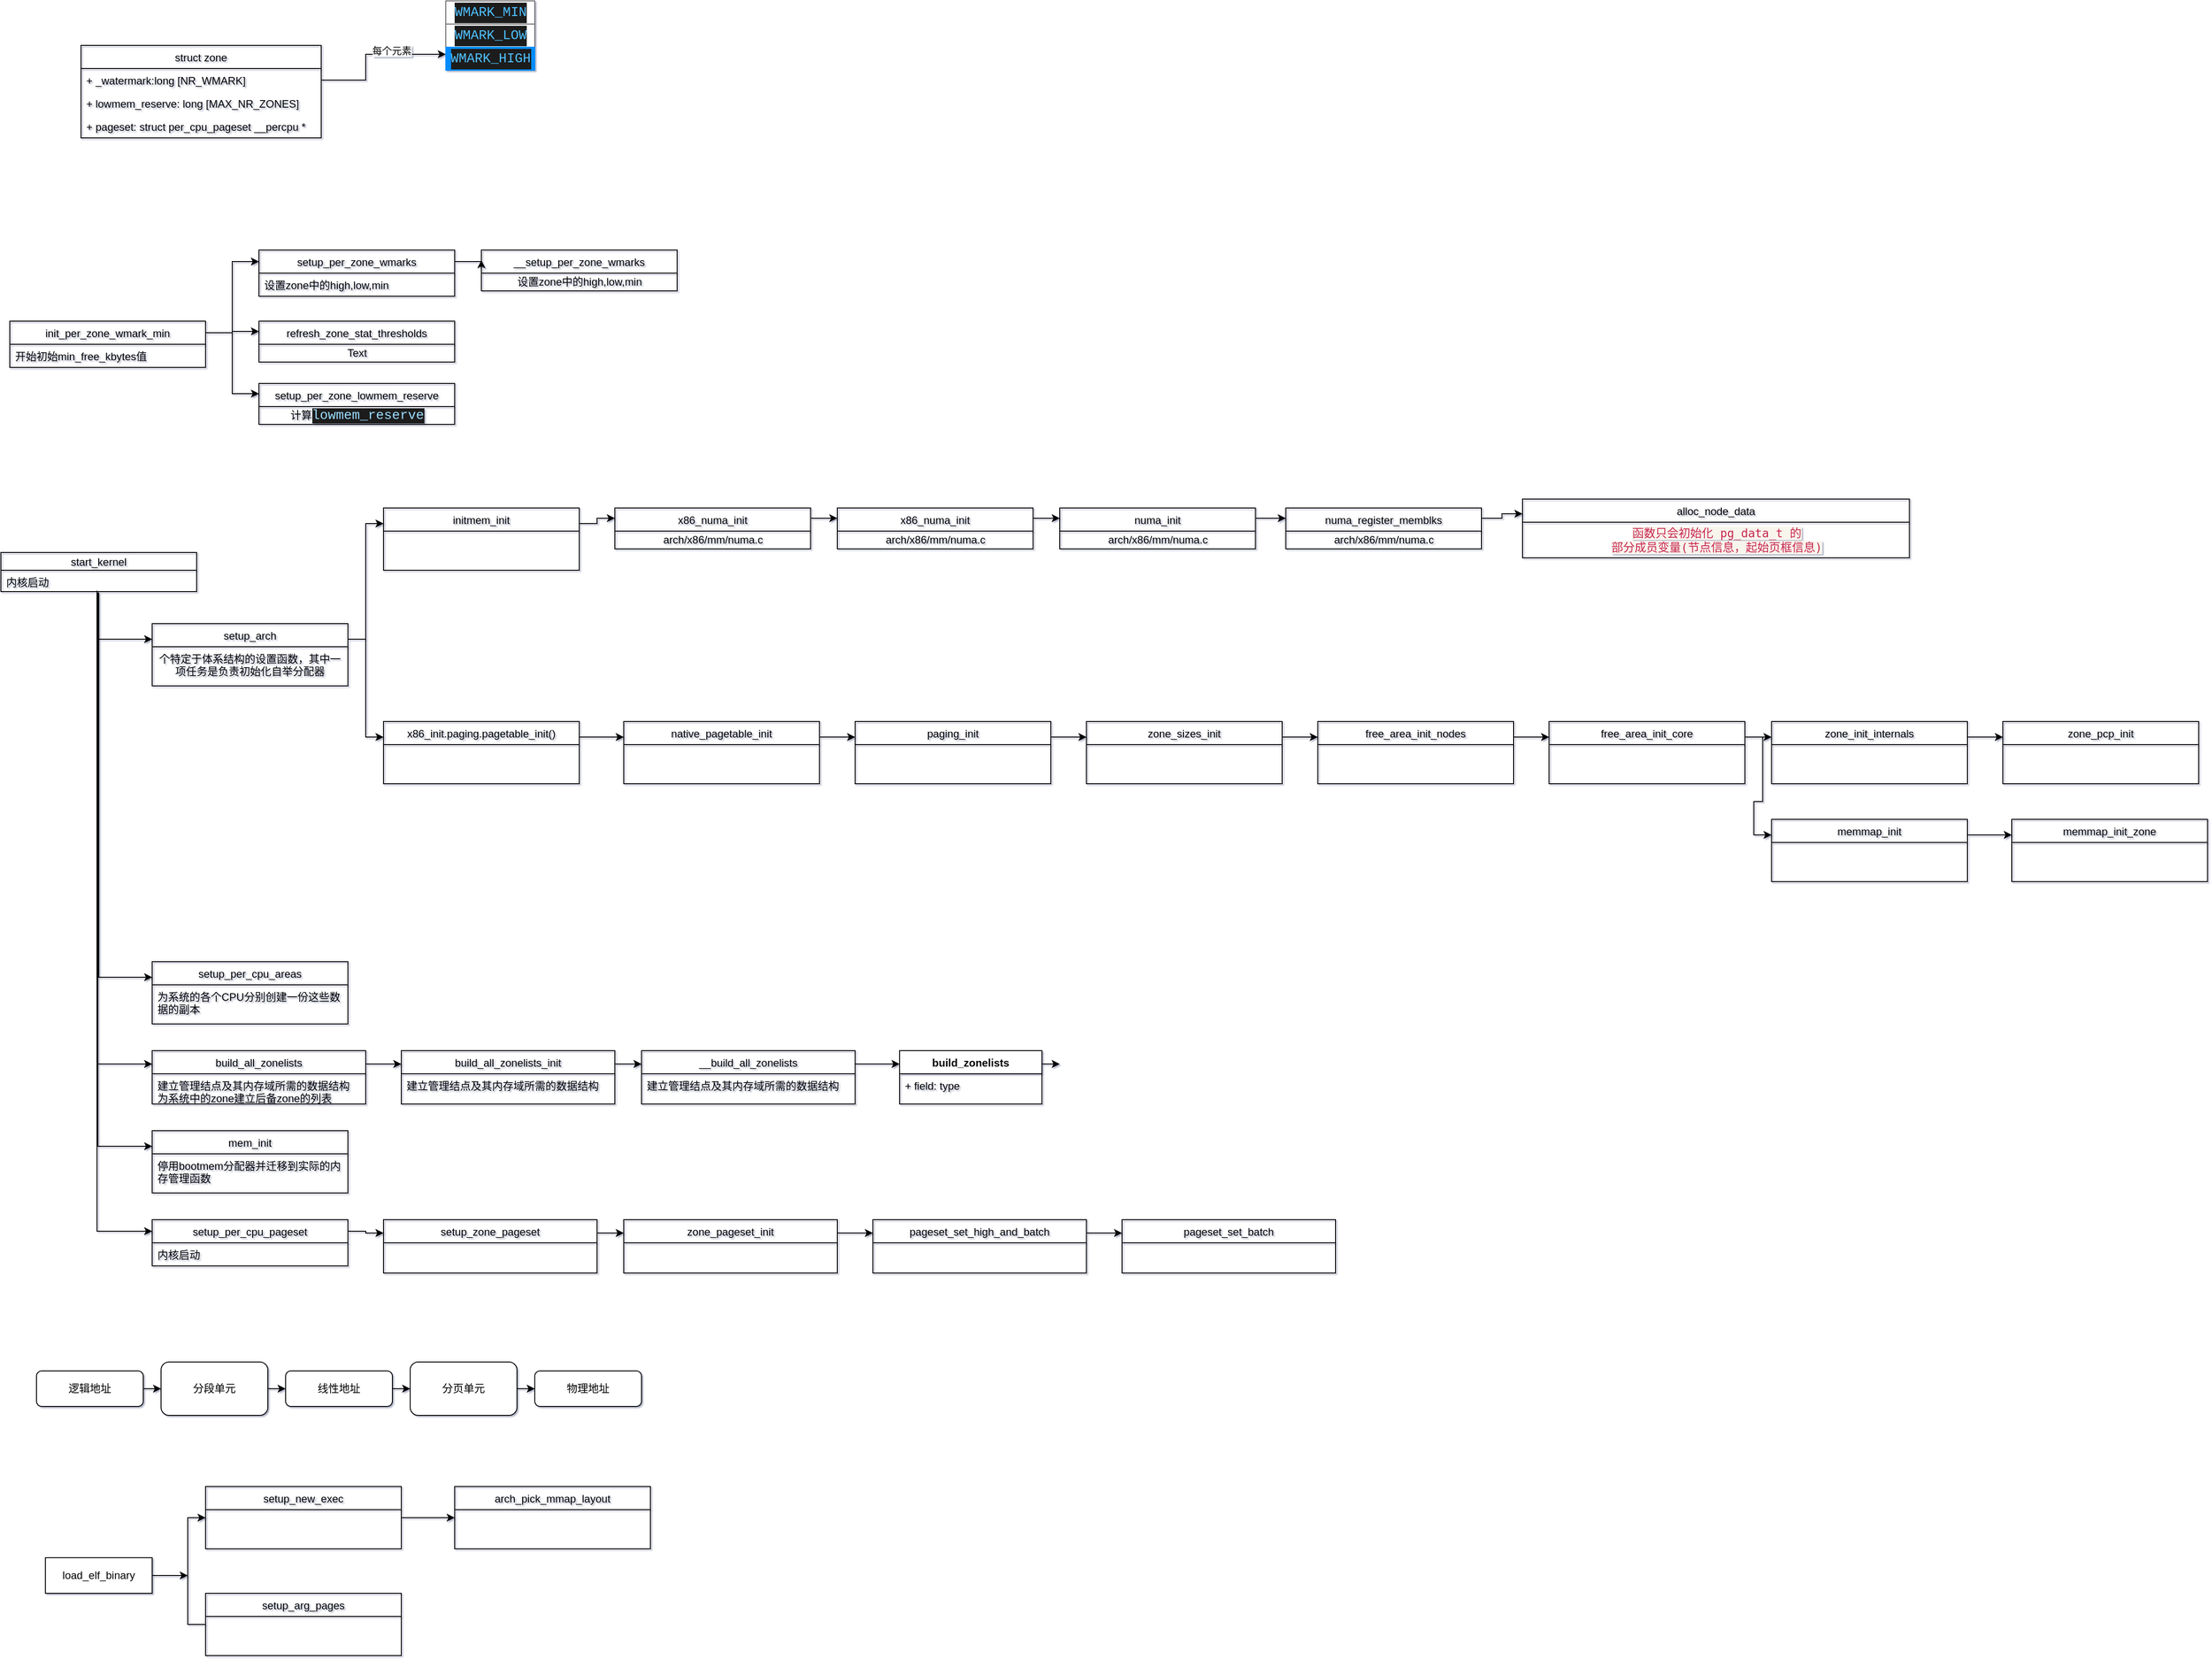 <mxfile version="13.9.2" type="github"><diagram id="6hGFLwfOUW9BJ-s0fimq" name="Page-1"><mxGraphModel dx="2013" dy="707" grid="1" gridSize="10" guides="1" tooltips="1" connect="1" arrows="1" fold="1" page="1" pageScale="1" pageWidth="827" pageHeight="1169" math="0" shadow="1"><root><mxCell id="0"/><mxCell id="1" parent="0"/><mxCell id="3" value="&lt;meta http-equiv=&quot;Content-Type&quot; content=&quot;text/html; charset=utf-8&quot;&gt;&#10;&#9;&#9;&lt;title&gt;&lt;/title&gt;&#10;&#9;&#10;&#9;&#10;&#9;&#9;&lt;div class=&quot;page&quot; title=&quot;Page 127&quot;&gt;&#10;&#9;&#9;&#9;&#10;&#9;&#9;&#9;&#10;&#9;&#9;&lt;/div&gt;" style="text;whiteSpace=wrap;html=1;" parent="1" vertex="1"><mxGeometry x="300" y="340" width="30" height="110" as="geometry"/></mxCell><mxCell id="92" value="" style="strokeWidth=1;shadow=0;dashed=0;align=center;html=1;shape=mxgraph.mockup.containers.rrect;rSize=0;strokeColor=#666666;" parent="1" vertex="1"><mxGeometry x="490" y="70" width="100" height="76" as="geometry"/></mxCell><mxCell id="93" value="&lt;div style=&quot;color: rgb(212 , 212 , 212) ; background-color: rgb(30 , 30 , 30) ; font-family: &amp;#34;menlo&amp;#34; , &amp;#34;monaco&amp;#34; , &amp;#34;courier new&amp;#34; , monospace ; font-weight: normal ; font-size: 15px ; line-height: 23px&quot;&gt;&lt;span style=&quot;color: #4fc1ff&quot;&gt;WMARK_MIN&lt;/span&gt;&lt;/div&gt;" style="strokeColor=inherit;fillColor=inherit;gradientColor=inherit;strokeWidth=1;shadow=0;dashed=0;align=center;html=1;shape=mxgraph.mockup.containers.rrect;rSize=0;fontSize=17;fontColor=#666666;fontStyle=1;resizeWidth=1;" parent="92" vertex="1"><mxGeometry width="100" height="26" relative="1" as="geometry"/></mxCell><mxCell id="94" value="&lt;div style=&quot;color: rgb(212 , 212 , 212) ; background-color: rgb(30 , 30 , 30) ; font-family: &amp;#34;menlo&amp;#34; , &amp;#34;monaco&amp;#34; , &amp;#34;courier new&amp;#34; , monospace ; font-weight: normal ; font-size: 15px ; line-height: 23px&quot;&gt;&lt;span style=&quot;color: #4fc1ff&quot;&gt;WMARK_LOW&lt;/span&gt;&lt;/div&gt;" style="strokeColor=inherit;fillColor=inherit;gradientColor=inherit;strokeWidth=1;shadow=0;dashed=0;align=center;html=1;shape=mxgraph.mockup.containers.rrect;rSize=0;fontSize=17;fontColor=#666666;fontStyle=1;resizeWidth=1;" parent="92" vertex="1"><mxGeometry width="100" height="26" relative="1" as="geometry"><mxPoint y="26" as="offset"/></mxGeometry></mxCell><mxCell id="95" value="&lt;div style=&quot;color: rgb(212 , 212 , 212) ; background-color: rgb(30 , 30 , 30) ; font-family: &amp;#34;menlo&amp;#34; , &amp;#34;monaco&amp;#34; , &amp;#34;courier new&amp;#34; , monospace ; font-weight: normal ; font-size: 15px ; line-height: 23px&quot;&gt;&lt;span style=&quot;color: #4fc1ff&quot;&gt;WMARK_HIGH&lt;/span&gt;&lt;/div&gt;" style="strokeWidth=1;shadow=0;dashed=0;align=center;html=1;shape=mxgraph.mockup.containers.rrect;rSize=0;fontSize=17;fontColor=#ffffff;fontStyle=1;fillColor=#008cff;strokeColor=#008cff;resizeWidth=1;" parent="92" vertex="1"><mxGeometry width="100" height="26" relative="1" as="geometry"><mxPoint y="52" as="offset"/></mxGeometry></mxCell><mxCell id="97" style="edgeStyle=orthogonalEdgeStyle;rounded=0;orthogonalLoop=1;jettySize=auto;html=1;exitX=1;exitY=0.5;exitDx=0;exitDy=0;" parent="1" source="89" target="92" edge="1"><mxGeometry relative="1" as="geometry"><Array as="points"><mxPoint x="400" y="159"/><mxPoint x="400" y="130"/></Array></mxGeometry></mxCell><mxCell id="98" value="每个元素" style="edgeLabel;html=1;align=center;verticalAlign=middle;resizable=0;points=[];" parent="97" vertex="1" connectable="0"><mxGeometry x="0.274" y="4" relative="1" as="geometry"><mxPoint as="offset"/></mxGeometry></mxCell><mxCell id="120" style="edgeStyle=orthogonalEdgeStyle;rounded=0;orthogonalLoop=1;jettySize=auto;html=1;exitX=1;exitY=0.25;exitDx=0;exitDy=0;entryX=0;entryY=0.25;entryDx=0;entryDy=0;" parent="1" source="111" target="118" edge="1"><mxGeometry relative="1" as="geometry"/></mxCell><mxCell id="111" value="setup_per_zone_wmarks" style="swimlane;fontStyle=0;childLayout=stackLayout;horizontal=1;startSize=26;fillColor=none;horizontalStack=0;resizeParent=1;resizeParentMax=0;resizeLast=0;collapsible=1;marginBottom=0;" parent="1" vertex="1"><mxGeometry x="280" y="350" width="220" height="52" as="geometry"/></mxCell><mxCell id="112" value="设置zone中的high,low,min" style="text;strokeColor=none;fillColor=none;align=left;verticalAlign=top;spacingLeft=4;spacingRight=4;overflow=hidden;rotatable=0;points=[[0,0.5],[1,0.5]];portConstraint=eastwest;" parent="111" vertex="1"><mxGeometry y="26" width="220" height="26" as="geometry"/></mxCell><mxCell id="107" value="refresh_zone_stat_thresholds" style="swimlane;fontStyle=0;childLayout=stackLayout;horizontal=1;startSize=26;fillColor=none;horizontalStack=0;resizeParent=1;resizeParentMax=0;resizeLast=0;collapsible=1;marginBottom=0;" parent="1" vertex="1"><mxGeometry x="280" y="430" width="220" height="46" as="geometry"/></mxCell><mxCell id="122" value="Text" style="text;html=1;align=center;verticalAlign=middle;resizable=0;points=[];autosize=1;" parent="107" vertex="1"><mxGeometry y="26" width="220" height="20" as="geometry"/></mxCell><mxCell id="109" value="setup_per_zone_lowmem_reserve" style="swimlane;fontStyle=0;childLayout=stackLayout;horizontal=1;startSize=26;fillColor=none;horizontalStack=0;resizeParent=1;resizeParentMax=0;resizeLast=0;collapsible=1;marginBottom=0;" parent="1" vertex="1"><mxGeometry x="280" y="500" width="220" height="46" as="geometry"/></mxCell><mxCell id="123" value="计算&lt;span style=&quot;color: rgb(156 , 220 , 254) ; background-color: rgb(30 , 30 , 30) ; font-family: &amp;#34;menlo&amp;#34; , &amp;#34;monaco&amp;#34; , &amp;#34;courier new&amp;#34; , monospace ; font-size: 15px&quot;&gt;lowmem_reserve&lt;/span&gt;" style="text;html=1;align=center;verticalAlign=middle;resizable=0;points=[];autosize=1;" parent="109" vertex="1"><mxGeometry y="26" width="220" height="20" as="geometry"/></mxCell><mxCell id="115" style="edgeStyle=orthogonalEdgeStyle;rounded=0;orthogonalLoop=1;jettySize=auto;html=1;exitX=1;exitY=0.25;exitDx=0;exitDy=0;entryX=0;entryY=0.25;entryDx=0;entryDy=0;" parent="1" source="103" target="109" edge="1"><mxGeometry relative="1" as="geometry"/></mxCell><mxCell id="116" style="edgeStyle=orthogonalEdgeStyle;rounded=0;orthogonalLoop=1;jettySize=auto;html=1;exitX=1;exitY=0.25;exitDx=0;exitDy=0;entryX=0;entryY=0.25;entryDx=0;entryDy=0;" parent="1" source="103" target="107" edge="1"><mxGeometry relative="1" as="geometry"/></mxCell><mxCell id="117" style="edgeStyle=orthogonalEdgeStyle;rounded=0;orthogonalLoop=1;jettySize=auto;html=1;exitX=1;exitY=0.25;exitDx=0;exitDy=0;entryX=0;entryY=0.25;entryDx=0;entryDy=0;" parent="1" source="103" target="111" edge="1"><mxGeometry relative="1" as="geometry"/></mxCell><mxCell id="103" value="init_per_zone_wmark_min" style="swimlane;fontStyle=0;childLayout=stackLayout;horizontal=1;startSize=26;fillColor=none;horizontalStack=0;resizeParent=1;resizeParentMax=0;resizeLast=0;collapsible=1;marginBottom=0;" parent="1" vertex="1"><mxGeometry y="430" width="220" height="52" as="geometry"/></mxCell><mxCell id="104" value="开始初始min_free_kbytes值" style="text;strokeColor=none;fillColor=none;align=left;verticalAlign=top;spacingLeft=4;spacingRight=4;overflow=hidden;rotatable=0;points=[[0,0.5],[1,0.5]];portConstraint=eastwest;" parent="103" vertex="1"><mxGeometry y="26" width="220" height="26" as="geometry"/></mxCell><mxCell id="118" value="__setup_per_zone_wmarks" style="swimlane;fontStyle=0;childLayout=stackLayout;horizontal=1;startSize=26;fillColor=none;horizontalStack=0;resizeParent=1;resizeParentMax=0;resizeLast=0;collapsible=1;marginBottom=0;" parent="1" vertex="1"><mxGeometry x="530" y="350" width="220" height="46" as="geometry"/></mxCell><mxCell id="121" value="&lt;span style=&quot;text-align: left&quot;&gt;设置zone中的high,low,min&lt;/span&gt;" style="text;html=1;align=center;verticalAlign=middle;resizable=0;points=[];autosize=1;" parent="118" vertex="1"><mxGeometry y="26" width="220" height="20" as="geometry"/></mxCell><mxCell id="88" value="struct zone" style="swimlane;fontStyle=0;childLayout=stackLayout;horizontal=1;startSize=26;fillColor=none;horizontalStack=0;resizeParent=1;resizeParentMax=0;resizeLast=0;collapsible=1;marginBottom=0;" parent="1" vertex="1"><mxGeometry x="80" y="120" width="270" height="104" as="geometry"/></mxCell><mxCell id="89" value="+ _watermark:long [NR_WMARK]&#10;&#10;" style="text;strokeColor=none;fillColor=none;align=left;verticalAlign=top;spacingLeft=4;spacingRight=4;overflow=hidden;rotatable=0;points=[[0,0.5],[1,0.5]];portConstraint=eastwest;" parent="88" vertex="1"><mxGeometry y="26" width="270" height="26" as="geometry"/></mxCell><mxCell id="90" value="+ lowmem_reserve: long [MAX_NR_ZONES]" style="text;strokeColor=none;fillColor=none;align=left;verticalAlign=top;spacingLeft=4;spacingRight=4;overflow=hidden;rotatable=0;points=[[0,0.5],[1,0.5]];portConstraint=eastwest;" parent="88" vertex="1"><mxGeometry y="52" width="270" height="26" as="geometry"/></mxCell><mxCell id="91" value="+ pageset: struct per_cpu_pageset __percpu *" style="text;strokeColor=none;fillColor=none;align=left;verticalAlign=top;spacingLeft=4;spacingRight=4;overflow=hidden;rotatable=0;points=[[0,0.5],[1,0.5]];portConstraint=eastwest;" parent="88" vertex="1"><mxGeometry y="78" width="270" height="26" as="geometry"/></mxCell><mxCell id="162" style="edgeStyle=orthogonalEdgeStyle;rounded=0;orthogonalLoop=1;jettySize=auto;html=1;exitX=0.491;exitY=1.167;exitDx=0;exitDy=0;entryX=0;entryY=0.25;entryDx=0;entryDy=0;exitPerimeter=0;" parent="1" source="139" target="146" edge="1"><mxGeometry relative="1" as="geometry"><mxPoint y="720" as="sourcePoint"/><Array as="points"><mxPoint x="98" y="1453"/></Array></mxGeometry></mxCell><mxCell id="157" style="edgeStyle=orthogonalEdgeStyle;rounded=0;orthogonalLoop=1;jettySize=auto;html=1;exitX=0.491;exitY=0.958;exitDx=0;exitDy=0;entryX=0;entryY=0.25;entryDx=0;entryDy=0;exitPerimeter=0;" parent="1" source="139" target="152" edge="1"><mxGeometry relative="1" as="geometry"/></mxCell><mxCell id="159" style="edgeStyle=orthogonalEdgeStyle;rounded=0;orthogonalLoop=1;jettySize=auto;html=1;exitX=0.5;exitY=1.042;exitDx=0;exitDy=0;entryX=0;entryY=0.25;entryDx=0;entryDy=0;exitPerimeter=0;" parent="1" source="139" target="140" edge="1"><mxGeometry relative="1" as="geometry"/></mxCell><mxCell id="160" style="edgeStyle=orthogonalEdgeStyle;rounded=0;orthogonalLoop=1;jettySize=auto;html=1;exitX=0.491;exitY=1.042;exitDx=0;exitDy=0;entryX=0;entryY=0.25;entryDx=0;entryDy=0;exitPerimeter=0;" parent="1" source="139" target="150" edge="1"><mxGeometry relative="1" as="geometry"/></mxCell><mxCell id="161" style="edgeStyle=orthogonalEdgeStyle;rounded=0;orthogonalLoop=1;jettySize=auto;html=1;exitX=0.495;exitY=1.042;exitDx=0;exitDy=0;entryX=0;entryY=0.25;entryDx=0;entryDy=0;exitPerimeter=0;" parent="1" source="139" target="148" edge="1"><mxGeometry relative="1" as="geometry"/></mxCell><mxCell id="138" value="start_kernel" style="swimlane;fontStyle=0;childLayout=stackLayout;horizontal=1;startSize=20;fillColor=none;horizontalStack=0;resizeParent=1;resizeParentMax=0;resizeLast=0;collapsible=1;marginBottom=0;" parent="1" vertex="1"><mxGeometry x="-10" y="690" width="220" height="44" as="geometry"/></mxCell><mxCell id="139" value="内核启动" style="text;strokeColor=none;fillColor=none;align=left;verticalAlign=top;spacingLeft=4;spacingRight=4;overflow=hidden;rotatable=0;points=[[0,0.5],[1,0.5]];portConstraint=eastwest;" parent="138" vertex="1"><mxGeometry y="20" width="220" height="24" as="geometry"/></mxCell><mxCell id="175" style="edgeStyle=orthogonalEdgeStyle;rounded=0;orthogonalLoop=1;jettySize=auto;html=1;exitX=1;exitY=0.25;exitDx=0;exitDy=0;entryX=0;entryY=0.25;entryDx=0;entryDy=0;" parent="1" source="150" target="172" edge="1"><mxGeometry relative="1" as="geometry"/></mxCell><mxCell id="171" style="edgeStyle=orthogonalEdgeStyle;rounded=0;orthogonalLoop=1;jettySize=auto;html=1;exitX=1;exitY=0.25;exitDx=0;exitDy=0;entryX=0;entryY=0.25;entryDx=0;entryDy=0;" parent="1" source="169" target="164" edge="1"><mxGeometry relative="1" as="geometry"/></mxCell><mxCell id="174" style="edgeStyle=orthogonalEdgeStyle;rounded=0;orthogonalLoop=1;jettySize=auto;html=1;exitX=1;exitY=0.25;exitDx=0;exitDy=0;entryX=0;entryY=0.25;entryDx=0;entryDy=0;" parent="1" source="172" target="169" edge="1"><mxGeometry relative="1" as="geometry"/></mxCell><mxCell id="178" style="edgeStyle=orthogonalEdgeStyle;rounded=0;orthogonalLoop=1;jettySize=auto;html=1;exitX=1;exitY=0.25;exitDx=0;exitDy=0;entryX=0;entryY=0.25;entryDx=0;entryDy=0;" parent="1" source="164" edge="1"><mxGeometry relative="1" as="geometry"><mxPoint x="1180" y="1265" as="targetPoint"/></mxGeometry></mxCell><mxCell id="185" style="edgeStyle=orthogonalEdgeStyle;rounded=0;orthogonalLoop=1;jettySize=auto;html=1;exitX=1;exitY=0.5;exitDx=0;exitDy=0;entryX=0;entryY=0.5;entryDx=0;entryDy=0;" parent="1" source="179" target="180" edge="1"><mxGeometry relative="1" as="geometry"/></mxCell><mxCell id="197" style="edgeStyle=orthogonalEdgeStyle;rounded=0;orthogonalLoop=1;jettySize=auto;html=1;exitX=1;exitY=0.25;exitDx=0;exitDy=0;entryX=0;entryY=0.25;entryDx=0;entryDy=0;" parent="1" source="152" target="195" edge="1"><mxGeometry relative="1" as="geometry"/></mxCell><mxCell id="213" style="edgeStyle=orthogonalEdgeStyle;rounded=0;orthogonalLoop=1;jettySize=auto;html=1;exitX=1;exitY=0.25;exitDx=0;exitDy=0;entryX=0;entryY=0.25;entryDx=0;entryDy=0;" parent="1" source="152" target="212" edge="1"><mxGeometry relative="1" as="geometry"/></mxCell><mxCell id="152" value="setup_arch" style="swimlane;fontStyle=0;childLayout=stackLayout;horizontal=1;startSize=26;fillColor=none;horizontalStack=0;resizeParent=1;resizeParentMax=0;resizeLast=0;collapsible=1;marginBottom=0;" parent="1" vertex="1"><mxGeometry x="160" y="770" width="220" height="70" as="geometry"/></mxCell><mxCell id="153" value="个特定于体系结构的设置函数，其中一项任务是负责初始化自举分配器&#10;" style="text;strokeColor=none;fillColor=none;align=center;verticalAlign=top;spacingLeft=4;spacingRight=4;overflow=hidden;rotatable=0;points=[[0,0.5],[1,0.5]];portConstraint=eastwest;whiteSpace=wrap;" parent="152" vertex="1"><mxGeometry y="26" width="220" height="44" as="geometry"/></mxCell><mxCell id="199" style="edgeStyle=orthogonalEdgeStyle;rounded=0;orthogonalLoop=1;jettySize=auto;html=1;exitX=1;exitY=0.25;exitDx=0;exitDy=0;entryX=0;entryY=0.25;entryDx=0;entryDy=0;" parent="1" source="195" target="198" edge="1"><mxGeometry relative="1" as="geometry"/></mxCell><mxCell id="230" style="edgeStyle=orthogonalEdgeStyle;rounded=0;orthogonalLoop=1;jettySize=auto;html=1;exitX=1;exitY=0.25;exitDx=0;exitDy=0;entryX=0;entryY=0.25;entryDx=0;entryDy=0;" parent="1" source="222" target="227" edge="1"><mxGeometry relative="1" as="geometry"/></mxCell><mxCell id="222" value="numa_init" style="swimlane;fontStyle=0;childLayout=stackLayout;horizontal=1;startSize=26;fillColor=none;horizontalStack=0;resizeParent=1;resizeParentMax=0;resizeLast=0;collapsible=1;marginBottom=0;" parent="1" vertex="1"><mxGeometry x="1180" y="640" width="220" height="46" as="geometry"/></mxCell><mxCell id="223" value="arch/x86/mm/numa.c" style="text;html=1;align=center;verticalAlign=middle;resizable=0;points=[];autosize=1;" parent="222" vertex="1"><mxGeometry y="26" width="220" height="20" as="geometry"/></mxCell><mxCell id="229" style="edgeStyle=orthogonalEdgeStyle;rounded=0;orthogonalLoop=1;jettySize=auto;html=1;exitX=1;exitY=0.25;exitDx=0;exitDy=0;entryX=0;entryY=0.25;entryDx=0;entryDy=0;" parent="1" source="227" target="225" edge="1"><mxGeometry relative="1" as="geometry"/></mxCell><mxCell id="227" value="numa_register_memblks" style="swimlane;fontStyle=0;childLayout=stackLayout;horizontal=1;startSize=26;fillColor=none;horizontalStack=0;resizeParent=1;resizeParentMax=0;resizeLast=0;collapsible=1;marginBottom=0;" parent="1" vertex="1"><mxGeometry x="1434" y="640" width="220" height="46" as="geometry"/></mxCell><mxCell id="228" value="arch/x86/mm/numa.c" style="text;html=1;align=center;verticalAlign=middle;resizable=0;points=[];autosize=1;" parent="227" vertex="1"><mxGeometry y="26" width="220" height="20" as="geometry"/></mxCell><mxCell id="225" value="alloc_node_data" style="swimlane;fontStyle=0;childLayout=stackLayout;horizontal=1;startSize=26;fillColor=none;horizontalStack=0;resizeParent=1;resizeParentMax=0;resizeLast=0;collapsible=1;marginBottom=0;" parent="1" vertex="1"><mxGeometry x="1700" y="630" width="435" height="66" as="geometry"/></mxCell><mxCell id="226" value="&lt;font color=&quot;#c7254e&quot; face=&quot;consolas, monaco, menlo, monospace&quot;&gt;&lt;span style=&quot;font-size: 13px ; background-color: rgb(248 , 245 , 236)&quot;&gt;函数只会初始化 pg_data_t 的&lt;br&gt;部分成员变量(节点信息，起始页框信息)&lt;/span&gt;&lt;/font&gt;" style="text;html=1;align=center;verticalAlign=middle;resizable=0;points=[];autosize=1;" parent="225" vertex="1"><mxGeometry y="26" width="435" height="40" as="geometry"/></mxCell><mxCell id="179" value="逻辑地址" style="rounded=1;whiteSpace=wrap;html=1;" parent="1" vertex="1"><mxGeometry x="30" y="1610" width="120" height="40" as="geometry"/></mxCell><mxCell id="186" style="edgeStyle=orthogonalEdgeStyle;rounded=0;orthogonalLoop=1;jettySize=auto;html=1;exitX=1;exitY=0.5;exitDx=0;exitDy=0;entryX=0;entryY=0.5;entryDx=0;entryDy=0;" parent="1" source="180" target="181" edge="1"><mxGeometry relative="1" as="geometry"/></mxCell><mxCell id="180" value="分段单元" style="rounded=1;whiteSpace=wrap;html=1;" parent="1" vertex="1"><mxGeometry x="170" y="1600" width="120" height="60" as="geometry"/></mxCell><mxCell id="187" style="edgeStyle=orthogonalEdgeStyle;rounded=0;orthogonalLoop=1;jettySize=auto;html=1;exitX=1;exitY=0.5;exitDx=0;exitDy=0;entryX=0;entryY=0.5;entryDx=0;entryDy=0;" parent="1" source="181" target="182" edge="1"><mxGeometry relative="1" as="geometry"/></mxCell><mxCell id="181" value="线性地址" style="rounded=1;whiteSpace=wrap;html=1;" parent="1" vertex="1"><mxGeometry x="310" y="1610" width="120" height="40" as="geometry"/></mxCell><mxCell id="188" style="edgeStyle=orthogonalEdgeStyle;rounded=0;orthogonalLoop=1;jettySize=auto;html=1;exitX=1;exitY=0.5;exitDx=0;exitDy=0;entryX=0;entryY=0.5;entryDx=0;entryDy=0;" parent="1" source="182" target="183" edge="1"><mxGeometry relative="1" as="geometry"/></mxCell><mxCell id="182" value="分页单元" style="rounded=1;whiteSpace=wrap;html=1;" parent="1" vertex="1"><mxGeometry x="450" y="1600" width="120" height="60" as="geometry"/></mxCell><mxCell id="183" value="物理地址" style="rounded=1;whiteSpace=wrap;html=1;" parent="1" vertex="1"><mxGeometry x="590" y="1610" width="120" height="40" as="geometry"/></mxCell><mxCell id="201" style="edgeStyle=orthogonalEdgeStyle;rounded=0;orthogonalLoop=1;jettySize=auto;html=1;exitX=1;exitY=0.25;exitDx=0;exitDy=0;entryX=0;entryY=0.25;entryDx=0;entryDy=0;" parent="1" source="198" target="200" edge="1"><mxGeometry relative="1" as="geometry"/></mxCell><mxCell id="203" style="edgeStyle=orthogonalEdgeStyle;rounded=0;orthogonalLoop=1;jettySize=auto;html=1;exitX=1;exitY=0.25;exitDx=0;exitDy=0;entryX=0;entryY=0.25;entryDx=0;entryDy=0;" parent="1" source="200" target="202" edge="1"><mxGeometry relative="1" as="geometry"/></mxCell><mxCell id="205" style="edgeStyle=orthogonalEdgeStyle;rounded=0;orthogonalLoop=1;jettySize=auto;html=1;exitX=1;exitY=0.25;exitDx=0;exitDy=0;entryX=0;entryY=0.25;entryDx=0;entryDy=0;" parent="1" source="202" target="204" edge="1"><mxGeometry relative="1" as="geometry"/></mxCell><mxCell id="207" style="edgeStyle=orthogonalEdgeStyle;rounded=0;orthogonalLoop=1;jettySize=auto;html=1;exitX=1;exitY=0.25;exitDx=0;exitDy=0;entryX=0;entryY=0.25;entryDx=0;entryDy=0;" parent="1" source="204" target="206" edge="1"><mxGeometry relative="1" as="geometry"/></mxCell><mxCell id="209" style="edgeStyle=orthogonalEdgeStyle;rounded=0;orthogonalLoop=1;jettySize=auto;html=1;exitX=1;exitY=0.25;exitDx=0;exitDy=0;entryX=0;entryY=0.25;entryDx=0;entryDy=0;" parent="1" source="206" target="208" edge="1"><mxGeometry relative="1" as="geometry"/></mxCell><mxCell id="211" style="edgeStyle=orthogonalEdgeStyle;rounded=0;orthogonalLoop=1;jettySize=auto;html=1;exitX=1;exitY=0.25;exitDx=0;exitDy=0;entryX=0;entryY=0.25;entryDx=0;entryDy=0;" parent="1" source="208" target="210" edge="1"><mxGeometry relative="1" as="geometry"/></mxCell><mxCell id="233" style="edgeStyle=orthogonalEdgeStyle;rounded=0;orthogonalLoop=1;jettySize=auto;html=1;exitX=1;exitY=0.25;exitDx=0;exitDy=0;entryX=0;entryY=0.25;entryDx=0;entryDy=0;" parent="1" source="146" target="231" edge="1"><mxGeometry relative="1" as="geometry"/></mxCell><mxCell id="146" value="setup_per_cpu_pageset" style="swimlane;fontStyle=0;childLayout=stackLayout;horizontal=1;startSize=26;fillColor=none;horizontalStack=0;resizeParent=1;resizeParentMax=0;resizeLast=0;collapsible=1;marginBottom=0;" parent="1" vertex="1"><mxGeometry x="160" y="1440" width="220" height="52" as="geometry"/></mxCell><mxCell id="147" value="内核启动" style="text;strokeColor=none;fillColor=none;align=left;verticalAlign=top;spacingLeft=4;spacingRight=4;overflow=hidden;rotatable=0;points=[[0,0.5],[1,0.5]];portConstraint=eastwest;" parent="146" vertex="1"><mxGeometry y="26" width="220" height="26" as="geometry"/></mxCell><mxCell id="148" value="mem_init" style="swimlane;fontStyle=0;childLayout=stackLayout;horizontal=1;startSize=26;fillColor=none;horizontalStack=0;resizeParent=1;resizeParentMax=0;resizeLast=0;collapsible=1;marginBottom=0;" parent="1" vertex="1"><mxGeometry x="160" y="1340" width="220" height="70" as="geometry"/></mxCell><mxCell id="149" value="停用bootmem分配器并迁移到实际的内存管理函数" style="text;strokeColor=none;fillColor=none;align=left;verticalAlign=top;spacingLeft=4;spacingRight=4;overflow=hidden;rotatable=0;points=[[0,0.5],[1,0.5]];portConstraint=eastwest;whiteSpace=wrap;" parent="148" vertex="1"><mxGeometry y="26" width="220" height="44" as="geometry"/></mxCell><mxCell id="150" value="build_all_zonelists" style="swimlane;fontStyle=0;childLayout=stackLayout;horizontal=1;startSize=26;fillColor=none;horizontalStack=0;resizeParent=1;resizeParentMax=0;resizeLast=0;collapsible=1;marginBottom=0;" parent="1" vertex="1"><mxGeometry x="160" y="1250" width="240" height="60" as="geometry"/></mxCell><mxCell id="151" value="建立管理结点及其内存域所需的数据结构&#10;为系统中的zone建立后备zone的列表&#10;&#9;&#9;" style="text;strokeColor=none;fillColor=none;align=left;verticalAlign=top;spacingLeft=4;spacingRight=4;overflow=hidden;rotatable=0;points=[[0,0.5],[1,0.5]];portConstraint=eastwest;" parent="150" vertex="1"><mxGeometry y="26" width="240" height="34" as="geometry"/></mxCell><mxCell id="172" value="build_all_zonelists_init" style="swimlane;fontStyle=0;childLayout=stackLayout;horizontal=1;startSize=26;fillColor=none;horizontalStack=0;resizeParent=1;resizeParentMax=0;resizeLast=0;collapsible=1;marginBottom=0;" parent="1" vertex="1"><mxGeometry x="440" y="1250" width="240" height="60" as="geometry"/></mxCell><mxCell id="173" value="建立管理结点及其内存域所需的数据结构&#10;&#9;&#9;" style="text;strokeColor=none;fillColor=none;align=left;verticalAlign=top;spacingLeft=4;spacingRight=4;overflow=hidden;rotatable=0;points=[[0,0.5],[1,0.5]];portConstraint=eastwest;" parent="172" vertex="1"><mxGeometry y="26" width="240" height="34" as="geometry"/></mxCell><mxCell id="169" value="__build_all_zonelists" style="swimlane;fontStyle=0;childLayout=stackLayout;horizontal=1;startSize=26;fillColor=none;horizontalStack=0;resizeParent=1;resizeParentMax=0;resizeLast=0;collapsible=1;marginBottom=0;" parent="1" vertex="1"><mxGeometry x="710" y="1250" width="240" height="60" as="geometry"/></mxCell><mxCell id="170" value="建立管理结点及其内存域所需的数据结构&#10;&#9;&#9;" style="text;strokeColor=none;fillColor=none;align=left;verticalAlign=top;spacingLeft=4;spacingRight=4;overflow=hidden;rotatable=0;points=[[0,0.5],[1,0.5]];portConstraint=eastwest;" parent="169" vertex="1"><mxGeometry y="26" width="240" height="34" as="geometry"/></mxCell><mxCell id="164" value="build_zonelists" style="swimlane;fontStyle=1;align=center;verticalAlign=top;childLayout=stackLayout;horizontal=1;startSize=26;horizontalStack=0;resizeParent=1;resizeParentMax=0;resizeLast=0;collapsible=1;marginBottom=0;" parent="1" vertex="1"><mxGeometry x="1000" y="1250" width="160" height="60" as="geometry"/></mxCell><mxCell id="165" value="+ field: type" style="text;strokeColor=none;fillColor=none;align=left;verticalAlign=top;spacingLeft=4;spacingRight=4;overflow=hidden;rotatable=0;points=[[0,0.5],[1,0.5]];portConstraint=eastwest;" parent="164" vertex="1"><mxGeometry y="26" width="160" height="34" as="geometry"/></mxCell><mxCell id="140" value="setup_per_cpu_areas" style="swimlane;fontStyle=0;childLayout=stackLayout;horizontal=1;startSize=26;fillColor=none;horizontalStack=0;resizeParent=1;resizeParentMax=0;resizeLast=0;collapsible=1;marginBottom=0;" parent="1" vertex="1"><mxGeometry x="160" y="1150" width="220" height="70" as="geometry"/></mxCell><mxCell id="141" value="为系统的各个CPU分别创建一份这些数据的副本" style="text;strokeColor=none;fillColor=none;align=left;verticalAlign=top;spacingLeft=4;spacingRight=4;overflow=hidden;rotatable=0;points=[[0,0.5],[1,0.5]];portConstraint=eastwest;whiteSpace=wrap;" parent="140" vertex="1"><mxGeometry y="26" width="220" height="44" as="geometry"/></mxCell><mxCell id="198" value="native_pagetable_init" style="swimlane;fontStyle=0;childLayout=stackLayout;horizontal=1;startSize=26;fillColor=none;horizontalStack=0;resizeParent=1;resizeParentMax=0;resizeLast=0;collapsible=1;marginBottom=0;" parent="1" vertex="1"><mxGeometry x="690" y="880" width="220" height="70" as="geometry"><mxRectangle x="700" y="770" width="150" height="26" as="alternateBounds"/></mxGeometry></mxCell><mxCell id="200" value="paging_init" style="swimlane;fontStyle=0;childLayout=stackLayout;horizontal=1;startSize=26;fillColor=none;horizontalStack=0;resizeParent=1;resizeParentMax=0;resizeLast=0;collapsible=1;marginBottom=0;" parent="1" vertex="1"><mxGeometry x="950" y="880" width="220" height="70" as="geometry"><mxRectangle x="700" y="770" width="150" height="26" as="alternateBounds"/></mxGeometry></mxCell><mxCell id="202" value="zone_sizes_init" style="swimlane;fontStyle=0;childLayout=stackLayout;horizontal=1;startSize=26;fillColor=none;horizontalStack=0;resizeParent=1;resizeParentMax=0;resizeLast=0;collapsible=1;marginBottom=0;" parent="1" vertex="1"><mxGeometry x="1210" y="880" width="220" height="70" as="geometry"><mxRectangle x="700" y="770" width="150" height="26" as="alternateBounds"/></mxGeometry></mxCell><mxCell id="204" value="free_area_init_nodes" style="swimlane;fontStyle=0;childLayout=stackLayout;horizontal=1;startSize=26;fillColor=none;horizontalStack=0;resizeParent=1;resizeParentMax=0;resizeLast=0;collapsible=1;marginBottom=0;" parent="1" vertex="1"><mxGeometry x="1470" y="880" width="220" height="70" as="geometry"><mxRectangle x="700" y="770" width="150" height="26" as="alternateBounds"/></mxGeometry></mxCell><mxCell id="244" style="edgeStyle=orthogonalEdgeStyle;rounded=0;orthogonalLoop=1;jettySize=auto;html=1;exitX=1;exitY=0.25;exitDx=0;exitDy=0;entryX=0;entryY=0.25;entryDx=0;entryDy=0;" parent="1" source="206" target="243" edge="1"><mxGeometry relative="1" as="geometry"/></mxCell><mxCell id="206" value="free_area_init_core" style="swimlane;fontStyle=0;childLayout=stackLayout;horizontal=1;startSize=26;fillColor=none;horizontalStack=0;resizeParent=1;resizeParentMax=0;resizeLast=0;collapsible=1;marginBottom=0;" parent="1" vertex="1"><mxGeometry x="1730" y="880" width="220" height="70" as="geometry"><mxRectangle x="700" y="770" width="150" height="26" as="alternateBounds"/></mxGeometry></mxCell><mxCell id="208" value="zone_init_internals" style="swimlane;fontStyle=0;childLayout=stackLayout;horizontal=1;startSize=26;fillColor=none;horizontalStack=0;resizeParent=1;resizeParentMax=0;resizeLast=0;collapsible=1;marginBottom=0;" parent="1" vertex="1"><mxGeometry x="1980" y="880" width="220" height="70" as="geometry"><mxRectangle x="700" y="770" width="150" height="26" as="alternateBounds"/></mxGeometry></mxCell><mxCell id="210" value="zone_pcp_init" style="swimlane;fontStyle=0;childLayout=stackLayout;horizontal=1;startSize=26;fillColor=none;horizontalStack=0;resizeParent=1;resizeParentMax=0;resizeLast=0;collapsible=1;marginBottom=0;" parent="1" vertex="1"><mxGeometry x="2240" y="880" width="220" height="70" as="geometry"><mxRectangle x="700" y="770" width="150" height="26" as="alternateBounds"/></mxGeometry></mxCell><mxCell id="195" value="x86_init.paging.pagetable_init()" style="swimlane;fontStyle=0;childLayout=stackLayout;horizontal=1;startSize=26;fillColor=none;horizontalStack=0;resizeParent=1;resizeParentMax=0;resizeLast=0;collapsible=1;marginBottom=0;" parent="1" vertex="1"><mxGeometry x="420" y="880" width="220" height="70" as="geometry"/></mxCell><mxCell id="218" style="edgeStyle=orthogonalEdgeStyle;rounded=0;orthogonalLoop=1;jettySize=auto;html=1;exitX=1;exitY=0.25;exitDx=0;exitDy=0;entryX=0;entryY=0.25;entryDx=0;entryDy=0;" parent="1" source="212" target="215" edge="1"><mxGeometry relative="1" as="geometry"/></mxCell><mxCell id="212" value="initmem_init" style="swimlane;fontStyle=0;childLayout=stackLayout;horizontal=1;startSize=26;fillColor=none;horizontalStack=0;resizeParent=1;resizeParentMax=0;resizeLast=0;collapsible=1;marginBottom=0;" parent="1" vertex="1"><mxGeometry x="420" y="640" width="220" height="70" as="geometry"/></mxCell><mxCell id="221" style="edgeStyle=orthogonalEdgeStyle;rounded=0;orthogonalLoop=1;jettySize=auto;html=1;exitX=1;exitY=0.25;exitDx=0;exitDy=0;entryX=0;entryY=0.25;entryDx=0;entryDy=0;" parent="1" source="215" target="219" edge="1"><mxGeometry relative="1" as="geometry"/></mxCell><mxCell id="215" value="x86_numa_init" style="swimlane;fontStyle=0;childLayout=stackLayout;horizontal=1;startSize=26;fillColor=none;horizontalStack=0;resizeParent=1;resizeParentMax=0;resizeLast=0;collapsible=1;marginBottom=0;" parent="1" vertex="1"><mxGeometry x="680" y="640" width="220" height="46" as="geometry"/></mxCell><mxCell id="217" value="arch/x86/mm/numa.c" style="text;html=1;align=center;verticalAlign=middle;resizable=0;points=[];autosize=1;" parent="215" vertex="1"><mxGeometry y="26" width="220" height="20" as="geometry"/></mxCell><mxCell id="224" style="edgeStyle=orthogonalEdgeStyle;rounded=0;orthogonalLoop=1;jettySize=auto;html=1;exitX=1;exitY=0.25;exitDx=0;exitDy=0;entryX=0;entryY=0.25;entryDx=0;entryDy=0;" parent="1" source="219" target="222" edge="1"><mxGeometry relative="1" as="geometry"/></mxCell><mxCell id="219" value="x86_numa_init" style="swimlane;fontStyle=0;childLayout=stackLayout;horizontal=1;startSize=26;fillColor=none;horizontalStack=0;resizeParent=1;resizeParentMax=0;resizeLast=0;collapsible=1;marginBottom=0;" parent="1" vertex="1"><mxGeometry x="930" y="640" width="220" height="46" as="geometry"/></mxCell><mxCell id="220" value="arch/x86/mm/numa.c" style="text;html=1;align=center;verticalAlign=middle;resizable=0;points=[];autosize=1;" parent="219" vertex="1"><mxGeometry y="26" width="220" height="20" as="geometry"/></mxCell><mxCell id="236" style="edgeStyle=orthogonalEdgeStyle;rounded=0;orthogonalLoop=1;jettySize=auto;html=1;exitX=1;exitY=0.25;exitDx=0;exitDy=0;entryX=0;entryY=0.25;entryDx=0;entryDy=0;" parent="1" source="231" target="234" edge="1"><mxGeometry relative="1" as="geometry"/></mxCell><mxCell id="231" value="setup_zone_pageset" style="swimlane;fontStyle=0;childLayout=stackLayout;horizontal=1;startSize=26;fillColor=none;horizontalStack=0;resizeParent=1;resizeParentMax=0;resizeLast=0;collapsible=1;marginBottom=0;" parent="1" vertex="1"><mxGeometry x="420" y="1440" width="240" height="60" as="geometry"/></mxCell><mxCell id="232" value="&#10;&#9;&#9;" style="text;strokeColor=none;fillColor=none;align=left;verticalAlign=top;spacingLeft=4;spacingRight=4;overflow=hidden;rotatable=0;points=[[0,0.5],[1,0.5]];portConstraint=eastwest;" parent="231" vertex="1"><mxGeometry y="26" width="240" height="34" as="geometry"/></mxCell><mxCell id="239" style="edgeStyle=orthogonalEdgeStyle;rounded=0;orthogonalLoop=1;jettySize=auto;html=1;exitX=1;exitY=0.25;exitDx=0;exitDy=0;entryX=0;entryY=0.25;entryDx=0;entryDy=0;" parent="1" source="234" target="237" edge="1"><mxGeometry relative="1" as="geometry"/></mxCell><mxCell id="234" value="zone_pageset_init" style="swimlane;fontStyle=0;childLayout=stackLayout;horizontal=1;startSize=26;fillColor=none;horizontalStack=0;resizeParent=1;resizeParentMax=0;resizeLast=0;collapsible=1;marginBottom=0;" parent="1" vertex="1"><mxGeometry x="690" y="1440" width="240" height="60" as="geometry"/></mxCell><mxCell id="235" value="&#10;&#9;&#9;" style="text;strokeColor=none;fillColor=none;align=left;verticalAlign=top;spacingLeft=4;spacingRight=4;overflow=hidden;rotatable=0;points=[[0,0.5],[1,0.5]];portConstraint=eastwest;" parent="234" vertex="1"><mxGeometry y="26" width="240" height="34" as="geometry"/></mxCell><mxCell id="242" style="edgeStyle=orthogonalEdgeStyle;rounded=0;orthogonalLoop=1;jettySize=auto;html=1;exitX=1;exitY=0.25;exitDx=0;exitDy=0;entryX=0;entryY=0.25;entryDx=0;entryDy=0;" parent="1" source="237" target="240" edge="1"><mxGeometry relative="1" as="geometry"/></mxCell><mxCell id="237" value="pageset_set_high_and_batch" style="swimlane;fontStyle=0;childLayout=stackLayout;horizontal=1;startSize=26;fillColor=none;horizontalStack=0;resizeParent=1;resizeParentMax=0;resizeLast=0;collapsible=1;marginBottom=0;" parent="1" vertex="1"><mxGeometry x="970" y="1440" width="240" height="60" as="geometry"/></mxCell><mxCell id="238" value="&#10;&#9;&#9;" style="text;strokeColor=none;fillColor=none;align=left;verticalAlign=top;spacingLeft=4;spacingRight=4;overflow=hidden;rotatable=0;points=[[0,0.5],[1,0.5]];portConstraint=eastwest;" parent="237" vertex="1"><mxGeometry y="26" width="240" height="34" as="geometry"/></mxCell><mxCell id="240" value="pageset_set_batch" style="swimlane;fontStyle=0;childLayout=stackLayout;horizontal=1;startSize=26;fillColor=none;horizontalStack=0;resizeParent=1;resizeParentMax=0;resizeLast=0;collapsible=1;marginBottom=0;" parent="1" vertex="1"><mxGeometry x="1250" y="1440" width="240" height="60" as="geometry"/></mxCell><mxCell id="241" value="&#10;&#9;&#9;" style="text;strokeColor=none;fillColor=none;align=left;verticalAlign=top;spacingLeft=4;spacingRight=4;overflow=hidden;rotatable=0;points=[[0,0.5],[1,0.5]];portConstraint=eastwest;" parent="240" vertex="1"><mxGeometry y="26" width="240" height="34" as="geometry"/></mxCell><mxCell id="246" style="edgeStyle=orthogonalEdgeStyle;rounded=0;orthogonalLoop=1;jettySize=auto;html=1;exitX=1;exitY=0.25;exitDx=0;exitDy=0;entryX=0;entryY=0.25;entryDx=0;entryDy=0;" parent="1" source="243" target="245" edge="1"><mxGeometry relative="1" as="geometry"/></mxCell><mxCell id="243" value="memmap_init" style="swimlane;fontStyle=0;childLayout=stackLayout;horizontal=1;startSize=26;fillColor=none;horizontalStack=0;resizeParent=1;resizeParentMax=0;resizeLast=0;collapsible=1;marginBottom=0;" parent="1" vertex="1"><mxGeometry x="1980" y="990" width="220" height="70" as="geometry"><mxRectangle x="700" y="770" width="150" height="26" as="alternateBounds"/></mxGeometry></mxCell><mxCell id="245" value="memmap_init_zone" style="swimlane;fontStyle=0;childLayout=stackLayout;horizontal=1;startSize=26;fillColor=none;horizontalStack=0;resizeParent=1;resizeParentMax=0;resizeLast=0;collapsible=1;marginBottom=0;" parent="1" vertex="1"><mxGeometry x="2250" y="990" width="220" height="70" as="geometry"><mxRectangle x="700" y="770" width="150" height="26" as="alternateBounds"/></mxGeometry></mxCell><mxCell id="gsk0lKsAUiWTj-2Aldez-254" style="edgeStyle=orthogonalEdgeStyle;rounded=0;orthogonalLoop=1;jettySize=auto;html=1;exitX=0;exitY=0.5;exitDx=0;exitDy=0;entryX=0;entryY=0.5;entryDx=0;entryDy=0;" edge="1" parent="1" source="gsk0lKsAUiWTj-2Aldez-255" target="gsk0lKsAUiWTj-2Aldez-249"><mxGeometry relative="1" as="geometry"/></mxCell><mxCell id="gsk0lKsAUiWTj-2Aldez-256" style="edgeStyle=orthogonalEdgeStyle;rounded=0;orthogonalLoop=1;jettySize=auto;html=1;exitX=1;exitY=0.5;exitDx=0;exitDy=0;" edge="1" parent="1" source="gsk0lKsAUiWTj-2Aldez-246"><mxGeometry relative="1" as="geometry"><mxPoint x="200" y="1840" as="targetPoint"/></mxGeometry></mxCell><mxCell id="gsk0lKsAUiWTj-2Aldez-246" value="load_elf_binary" style="rounded=0;whiteSpace=wrap;html=1;" vertex="1" parent="1"><mxGeometry x="40" y="1820" width="120" height="40" as="geometry"/></mxCell><mxCell id="gsk0lKsAUiWTj-2Aldez-253" style="edgeStyle=orthogonalEdgeStyle;rounded=0;orthogonalLoop=1;jettySize=auto;html=1;exitX=1;exitY=0.5;exitDx=0;exitDy=0;entryX=0;entryY=0.5;entryDx=0;entryDy=0;" edge="1" parent="1" source="gsk0lKsAUiWTj-2Aldez-249" target="gsk0lKsAUiWTj-2Aldez-251"><mxGeometry relative="1" as="geometry"/></mxCell><mxCell id="gsk0lKsAUiWTj-2Aldez-249" value="setup_new_exec" style="swimlane;fontStyle=0;childLayout=stackLayout;horizontal=1;startSize=26;fillColor=none;horizontalStack=0;resizeParent=1;resizeParentMax=0;resizeLast=0;collapsible=1;marginBottom=0;" vertex="1" parent="1"><mxGeometry x="220" y="1740" width="220" height="70" as="geometry"/></mxCell><mxCell id="gsk0lKsAUiWTj-2Aldez-251" value="arch_pick_mmap_layout" style="swimlane;fontStyle=0;childLayout=stackLayout;horizontal=1;startSize=26;fillColor=none;horizontalStack=0;resizeParent=1;resizeParentMax=0;resizeLast=0;collapsible=1;marginBottom=0;" vertex="1" parent="1"><mxGeometry x="500" y="1740" width="220" height="70" as="geometry"/></mxCell><mxCell id="gsk0lKsAUiWTj-2Aldez-255" value="setup_arg_pages" style="swimlane;fontStyle=0;childLayout=stackLayout;horizontal=1;startSize=26;fillColor=none;horizontalStack=0;resizeParent=1;resizeParentMax=0;resizeLast=0;collapsible=1;marginBottom=0;" vertex="1" parent="1"><mxGeometry x="220" y="1860" width="220" height="70" as="geometry"/></mxCell></root></mxGraphModel></diagram></mxfile>
